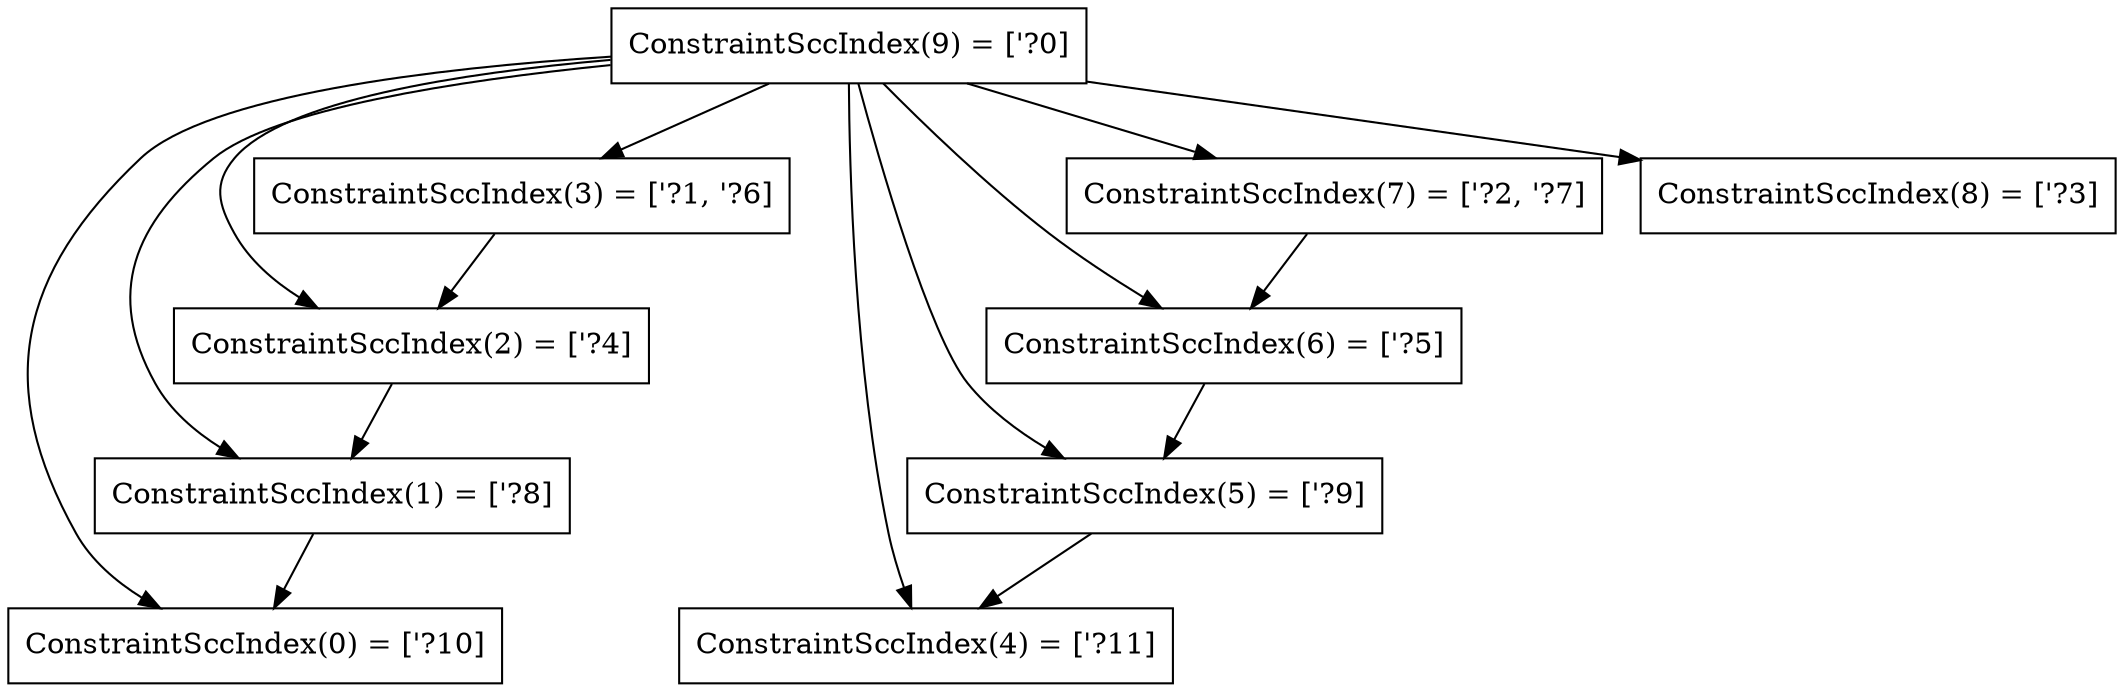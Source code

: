 digraph RegionInferenceContext {
    r0[label="ConstraintSccIndex(0) = [\'?10]"][shape="box"];
    r1[label="ConstraintSccIndex(1) = [\'?8]"][shape="box"];
    r2[label="ConstraintSccIndex(2) = [\'?4]"][shape="box"];
    r3[label="ConstraintSccIndex(3) = [\'?1, \'?6]"][shape="box"];
    r4[label="ConstraintSccIndex(4) = [\'?11]"][shape="box"];
    r5[label="ConstraintSccIndex(5) = [\'?9]"][shape="box"];
    r6[label="ConstraintSccIndex(6) = [\'?5]"][shape="box"];
    r7[label="ConstraintSccIndex(7) = [\'?2, \'?7]"][shape="box"];
    r8[label="ConstraintSccIndex(8) = [\'?3]"][shape="box"];
    r9[label="ConstraintSccIndex(9) = [\'?0]"][shape="box"];
    r1 -> r0[label=""];
    r2 -> r1[label=""];
    r3 -> r2[label=""];
    r5 -> r4[label=""];
    r6 -> r5[label=""];
    r7 -> r6[label=""];
    r9 -> r3[label=""];
    r9 -> r7[label=""];
    r9 -> r8[label=""];
    r9 -> r2[label=""];
    r9 -> r6[label=""];
    r9 -> r1[label=""];
    r9 -> r5[label=""];
    r9 -> r0[label=""];
    r9 -> r4[label=""];
}
